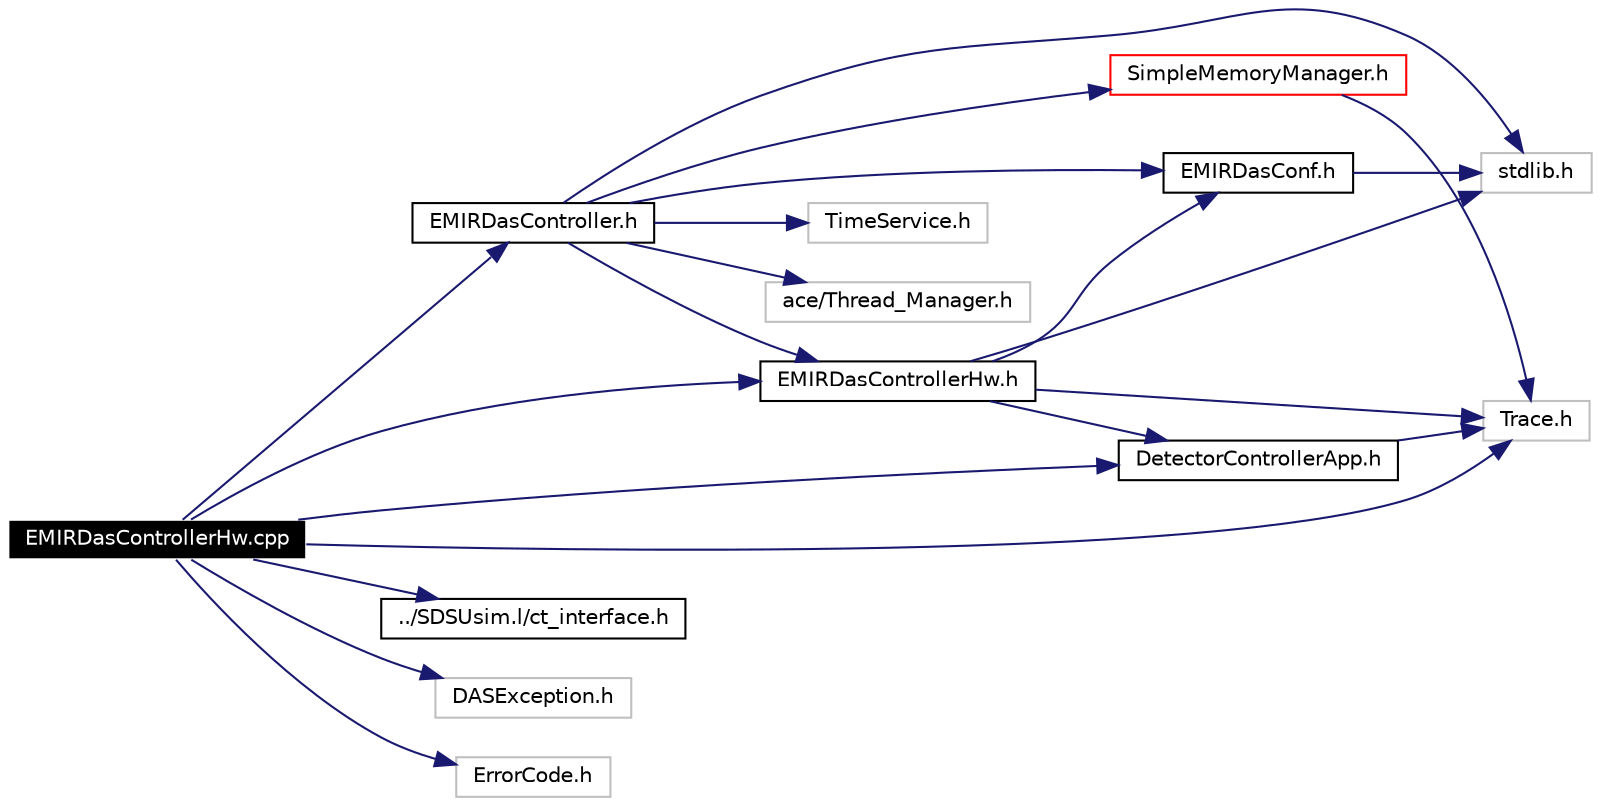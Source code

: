 digraph G
{
  edge [fontname="Helvetica",fontsize=10,labelfontname="Helvetica",labelfontsize=10];
  node [fontname="Helvetica",fontsize=10,shape=record];
  rankdir=LR;
  Node1 [label="EMIRDasControllerHw.cpp",height=0.2,width=0.4,color="white", fillcolor="black", style="filled" fontcolor="white"];
  Node1 -> Node2 [color="midnightblue",fontsize=10,style="solid",fontname="Helvetica"];
  Node2 [label="EMIRDasController.h",height=0.2,width=0.4,color="black", fillcolor="white", style="filled",URL="$EMIRDasController_8h.html"];
  Node2 -> Node3 [color="midnightblue",fontsize=10,style="solid",fontname="Helvetica"];
  Node3 [label="stdlib.h",height=0.2,width=0.4,color="grey75", fillcolor="white", style="filled"];
  Node2 -> Node4 [color="midnightblue",fontsize=10,style="solid",fontname="Helvetica"];
  Node4 [label="TimeService.h",height=0.2,width=0.4,color="grey75", fillcolor="white", style="filled"];
  Node2 -> Node5 [color="midnightblue",fontsize=10,style="solid",fontname="Helvetica"];
  Node5 [label="SimpleMemoryManager.h",height=0.2,width=0.4,color="red", fillcolor="white", style="filled",URL="$SimpleMemoryManager_8h.html"];
  Node5 -> Node6 [color="midnightblue",fontsize=10,style="solid",fontname="Helvetica"];
  Node6 [label="Trace.h",height=0.2,width=0.4,color="grey75", fillcolor="white", style="filled"];
  Node2 -> Node7 [color="midnightblue",fontsize=10,style="solid",fontname="Helvetica"];
  Node7 [label="EMIRDasControllerHw.h",height=0.2,width=0.4,color="black", fillcolor="white", style="filled",URL="$EMIRDasControllerHw_8h.html"];
  Node7 -> Node6 [color="midnightblue",fontsize=10,style="solid",fontname="Helvetica"];
  Node7 -> Node3 [color="midnightblue",fontsize=10,style="solid",fontname="Helvetica"];
  Node7 -> Node8 [color="midnightblue",fontsize=10,style="solid",fontname="Helvetica"];
  Node8 [label="DetectorControllerApp.h",height=0.2,width=0.4,color="black", fillcolor="white", style="filled",URL="$DetectorControllerApp_8h.html"];
  Node8 -> Node6 [color="midnightblue",fontsize=10,style="solid",fontname="Helvetica"];
  Node7 -> Node9 [color="midnightblue",fontsize=10,style="solid",fontname="Helvetica"];
  Node9 [label="EMIRDasConf.h",height=0.2,width=0.4,color="black", fillcolor="white", style="filled",URL="$EMIRDasConf_8h.html"];
  Node9 -> Node3 [color="midnightblue",fontsize=10,style="solid",fontname="Helvetica"];
  Node2 -> Node9 [color="midnightblue",fontsize=10,style="solid",fontname="Helvetica"];
  Node2 -> Node10 [color="midnightblue",fontsize=10,style="solid",fontname="Helvetica"];
  Node10 [label="ace/Thread_Manager.h",height=0.2,width=0.4,color="grey75", fillcolor="white", style="filled"];
  Node1 -> Node7 [color="midnightblue",fontsize=10,style="solid",fontname="Helvetica"];
  Node1 -> Node8 [color="midnightblue",fontsize=10,style="solid",fontname="Helvetica"];
  Node1 -> Node6 [color="midnightblue",fontsize=10,style="solid",fontname="Helvetica"];
  Node1 -> Node11 [color="midnightblue",fontsize=10,style="solid",fontname="Helvetica"];
  Node11 [label="../SDSUsim.l/ct_interface.h",height=0.2,width=0.4,color="black", fillcolor="white", style="filled",URL="$SDSUsim_8l_2ct__interface_8h.html"];
  Node1 -> Node12 [color="midnightblue",fontsize=10,style="solid",fontname="Helvetica"];
  Node12 [label="DASException.h",height=0.2,width=0.4,color="grey75", fillcolor="white", style="filled"];
  Node1 -> Node13 [color="midnightblue",fontsize=10,style="solid",fontname="Helvetica"];
  Node13 [label="ErrorCode.h",height=0.2,width=0.4,color="grey75", fillcolor="white", style="filled"];
}
